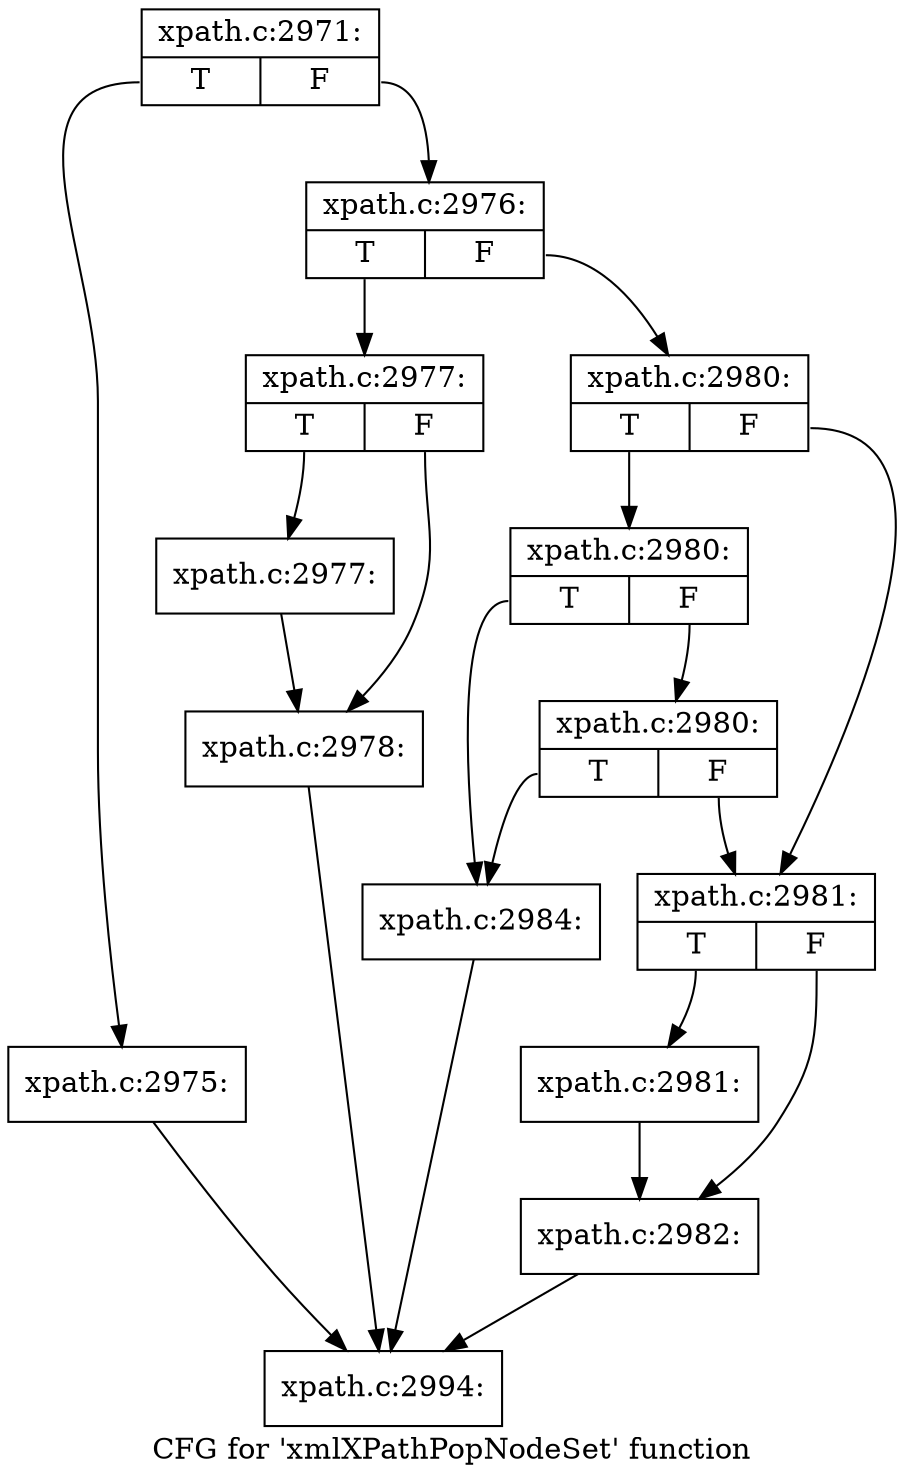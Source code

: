digraph "CFG for 'xmlXPathPopNodeSet' function" {
	label="CFG for 'xmlXPathPopNodeSet' function";

	Node0x47661e0 [shape=record,label="{xpath.c:2971:|{<s0>T|<s1>F}}"];
	Node0x47661e0:s0 -> Node0x4766120;
	Node0x47661e0:s1 -> Node0x47679b0;
	Node0x4766120 [shape=record,label="{xpath.c:2975:}"];
	Node0x4766120 -> Node0x4767550;
	Node0x47679b0 [shape=record,label="{xpath.c:2976:|{<s0>T|<s1>F}}"];
	Node0x47679b0:s0 -> Node0x4769790;
	Node0x47679b0:s1 -> Node0x47697e0;
	Node0x4769790 [shape=record,label="{xpath.c:2977:|{<s0>T|<s1>F}}"];
	Node0x4769790:s0 -> Node0x4769e20;
	Node0x4769790:s1 -> Node0x4769e70;
	Node0x4769e20 [shape=record,label="{xpath.c:2977:}"];
	Node0x4769e20 -> Node0x4769e70;
	Node0x4769e70 [shape=record,label="{xpath.c:2978:}"];
	Node0x4769e70 -> Node0x4767550;
	Node0x47697e0 [shape=record,label="{xpath.c:2980:|{<s0>T|<s1>F}}"];
	Node0x47697e0:s0 -> Node0x476a550;
	Node0x47697e0:s1 -> Node0x476a4b0;
	Node0x476a550 [shape=record,label="{xpath.c:2980:|{<s0>T|<s1>F}}"];
	Node0x476a550:s0 -> Node0x476a500;
	Node0x476a550:s1 -> Node0x476a8d0;
	Node0x476a8d0 [shape=record,label="{xpath.c:2980:|{<s0>T|<s1>F}}"];
	Node0x476a8d0:s0 -> Node0x476a500;
	Node0x476a8d0:s1 -> Node0x476a4b0;
	Node0x476a4b0 [shape=record,label="{xpath.c:2981:|{<s0>T|<s1>F}}"];
	Node0x476a4b0:s0 -> Node0x476b230;
	Node0x476a4b0:s1 -> Node0x476b280;
	Node0x476b230 [shape=record,label="{xpath.c:2981:}"];
	Node0x476b230 -> Node0x476b280;
	Node0x476b280 [shape=record,label="{xpath.c:2982:}"];
	Node0x476b280 -> Node0x4767550;
	Node0x476a500 [shape=record,label="{xpath.c:2984:}"];
	Node0x476a500 -> Node0x4767550;
	Node0x4767550 [shape=record,label="{xpath.c:2994:}"];
}
